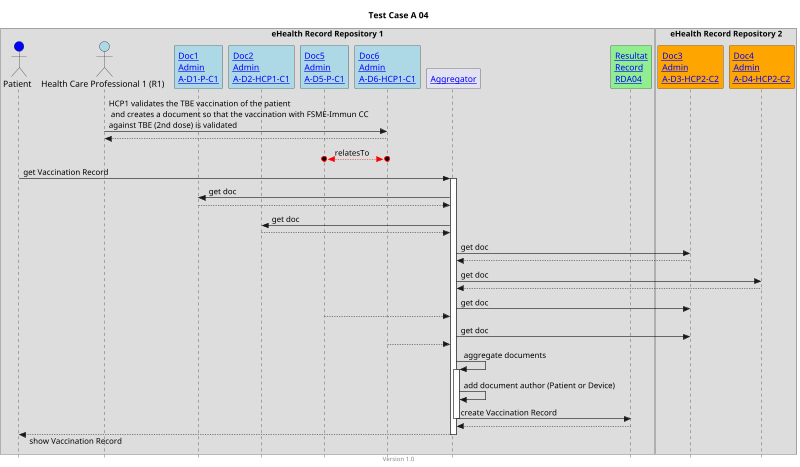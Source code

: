@startuml
title Test Case A 04
footer Version 1.0
skinparam responseMessageBelowArrow true
skinparam style strictuml
scale max 800 width

box "eHealth Record Repository 1"
actor "Patient" as PAT #blue
actor "Health Care Professional 1 (R1)" as HCP1_C1 #lightblue
participant "[[Bundle-A-D1-P-C1.html Doc1\nAdmin\nA-D1-P-C1]]" as Doc1 #lightblue
participant "[[Bundle-A-D2-HCP1-C1.html Doc2\nAdmin\nA-D2-HCP1-C1]]" as Doc2 #lightblue
participant "[[Bundle-A-D5-P-C1.html Doc5\nAdmin\nA-D5-P-C1]]" as Doc5 #lightblue
participant "[[Bundle-A-D6-HCP1-C1.html Doc6\nAdmin\nA-D6-HCP1-C1]]" as Doc6 #lightblue
participant "[[aggregator.html Aggregator]]" as AGG
participant "[[Bundle-RDA04.html Resultat\nRecord\nRDA04]]" as RES #lightgreen
end box

HCP1_C1 -> Doc6: HCP1 validates the TBE vaccination of the patient \n and creates a document so that the vaccination with FSME-Immun CC\nagainst TBE (2nd dose) is validated
HCP1_C1 <-- Doc6
Doc6 o<-[#red]->o Doc5: relatesTo 

box "eHealth Record Repository 2"
participant "[[Bundle-A-D3-HCP2-C2.html Doc3\nAdmin\nA-D3-HCP2-C2]]" as Doc3 #orange
participant "[[Bundle-A-D4-HCP2-C2.html Doc4\nAdmin\nA-D4-HCP2-C2]]" as Doc4 #orange
end box

PAT -> AGG: get Vaccination Record
activate AGG

AGG -> Doc1: get doc
AGG <-- Doc1

AGG -> Doc2: get doc
AGG <-- Doc2

AGG -> Doc3: get doc
AGG <-- Doc3

AGG -> Doc4: get doc
AGG <-- Doc4

AGG -> Doc3: get doc
AGG <-- Doc5

AGG -> Doc3: get doc
AGG <-- Doc6

AGG -> AGG: aggregate documents 
activate AGG
AGG -> AGG: add document author (Patient or Device)
AGG -> RES: create Vaccination Record
deactivate AGG
AGG <-- RES

PAT <-- AGG: show Vaccination Record
deactivate AGG


@enduml
